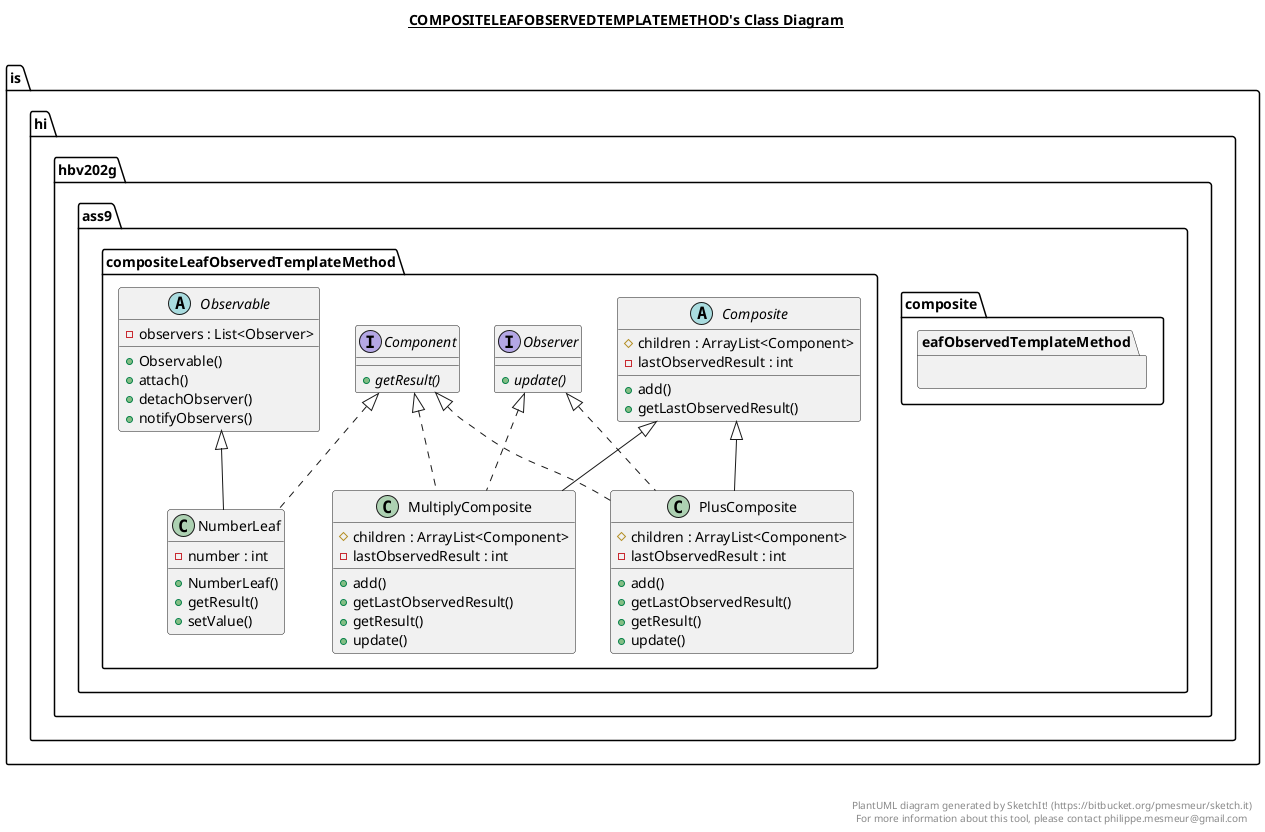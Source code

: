 @startuml

title __COMPOSITELEAFOBSERVEDTEMPLATEMETHOD's Class Diagram__\n

  namespace is.hi.hbv202g.ass9 {
    namespace composite {
      namespace eafObservedTemplateMethod {
        interface is.hi.hbv202g.ass9.compositeLeafObservedTemplateMethod.Component {
            {abstract} + getResult()
        }
      }
    }
  }
  

  namespace is.hi.hbv202g.ass9 {
    namespace composite {
      namespace eafObservedTemplateMethod {
        abstract class is.hi.hbv202g.ass9.compositeLeafObservedTemplateMethod.Composite {
            # children : ArrayList<Component>
            - lastObservedResult : int
            + add()
            + getLastObservedResult()
        }
      }
    }
  }
  

  namespace is.hi.hbv202g.ass9 {
    namespace composite {
      namespace eafObservedTemplateMethod {
        class is.hi.hbv202g.ass9.compositeLeafObservedTemplateMethod.MultiplyComposite {
            # children : ArrayList<Component>
            - lastObservedResult : int
            + add()
            + getLastObservedResult()
            + getResult()
            + update()
        }
      }
    }
  }
  

  namespace is.hi.hbv202g.ass9 {
    namespace composite {
      namespace eafObservedTemplateMethod {
        class is.hi.hbv202g.ass9.compositeLeafObservedTemplateMethod.NumberLeaf {
            - number : int
            + NumberLeaf()
            + getResult()
            + setValue()
        }
      }
    }
  }
  

  namespace is.hi.hbv202g.ass9 {
    namespace composite {
      namespace eafObservedTemplateMethod {
        abstract class is.hi.hbv202g.ass9.compositeLeafObservedTemplateMethod.Observable {
            - observers : List<Observer>
            + Observable()
            + attach()
            + detachObserver()
            + notifyObservers()
        }
      }
    }
  }
  

  namespace is.hi.hbv202g.ass9 {
    namespace composite {
      namespace eafObservedTemplateMethod {
        interface is.hi.hbv202g.ass9.compositeLeafObservedTemplateMethod.Observer {
            {abstract} + update()
        }
      }
    }
  }
  

  namespace is.hi.hbv202g.ass9 {
    namespace composite {
      namespace eafObservedTemplateMethod {
        class is.hi.hbv202g.ass9.compositeLeafObservedTemplateMethod.PlusComposite {
            # children : ArrayList<Component>
            - lastObservedResult : int
            + add()
            + getLastObservedResult()
            + getResult()
            + update()
        }
      }
    }
  }
  

  is.hi.hbv202g.ass9.compositeLeafObservedTemplateMethod.MultiplyComposite .up.|> is.hi.hbv202g.ass9.compositeLeafObservedTemplateMethod.Component
  is.hi.hbv202g.ass9.compositeLeafObservedTemplateMethod.MultiplyComposite .up.|> is.hi.hbv202g.ass9.compositeLeafObservedTemplateMethod.Observer
  is.hi.hbv202g.ass9.compositeLeafObservedTemplateMethod.MultiplyComposite -up-|> is.hi.hbv202g.ass9.compositeLeafObservedTemplateMethod.Composite
  is.hi.hbv202g.ass9.compositeLeafObservedTemplateMethod.NumberLeaf .up.|> is.hi.hbv202g.ass9.compositeLeafObservedTemplateMethod.Component
  is.hi.hbv202g.ass9.compositeLeafObservedTemplateMethod.NumberLeaf -up-|> is.hi.hbv202g.ass9.compositeLeafObservedTemplateMethod.Observable
  is.hi.hbv202g.ass9.compositeLeafObservedTemplateMethod.PlusComposite .up.|> is.hi.hbv202g.ass9.compositeLeafObservedTemplateMethod.Component
  is.hi.hbv202g.ass9.compositeLeafObservedTemplateMethod.PlusComposite .up.|> is.hi.hbv202g.ass9.compositeLeafObservedTemplateMethod.Observer
  is.hi.hbv202g.ass9.compositeLeafObservedTemplateMethod.PlusComposite -up-|> is.hi.hbv202g.ass9.compositeLeafObservedTemplateMethod.Composite


right footer


PlantUML diagram generated by SketchIt! (https://bitbucket.org/pmesmeur/sketch.it)
For more information about this tool, please contact philippe.mesmeur@gmail.com
endfooter

@enduml
